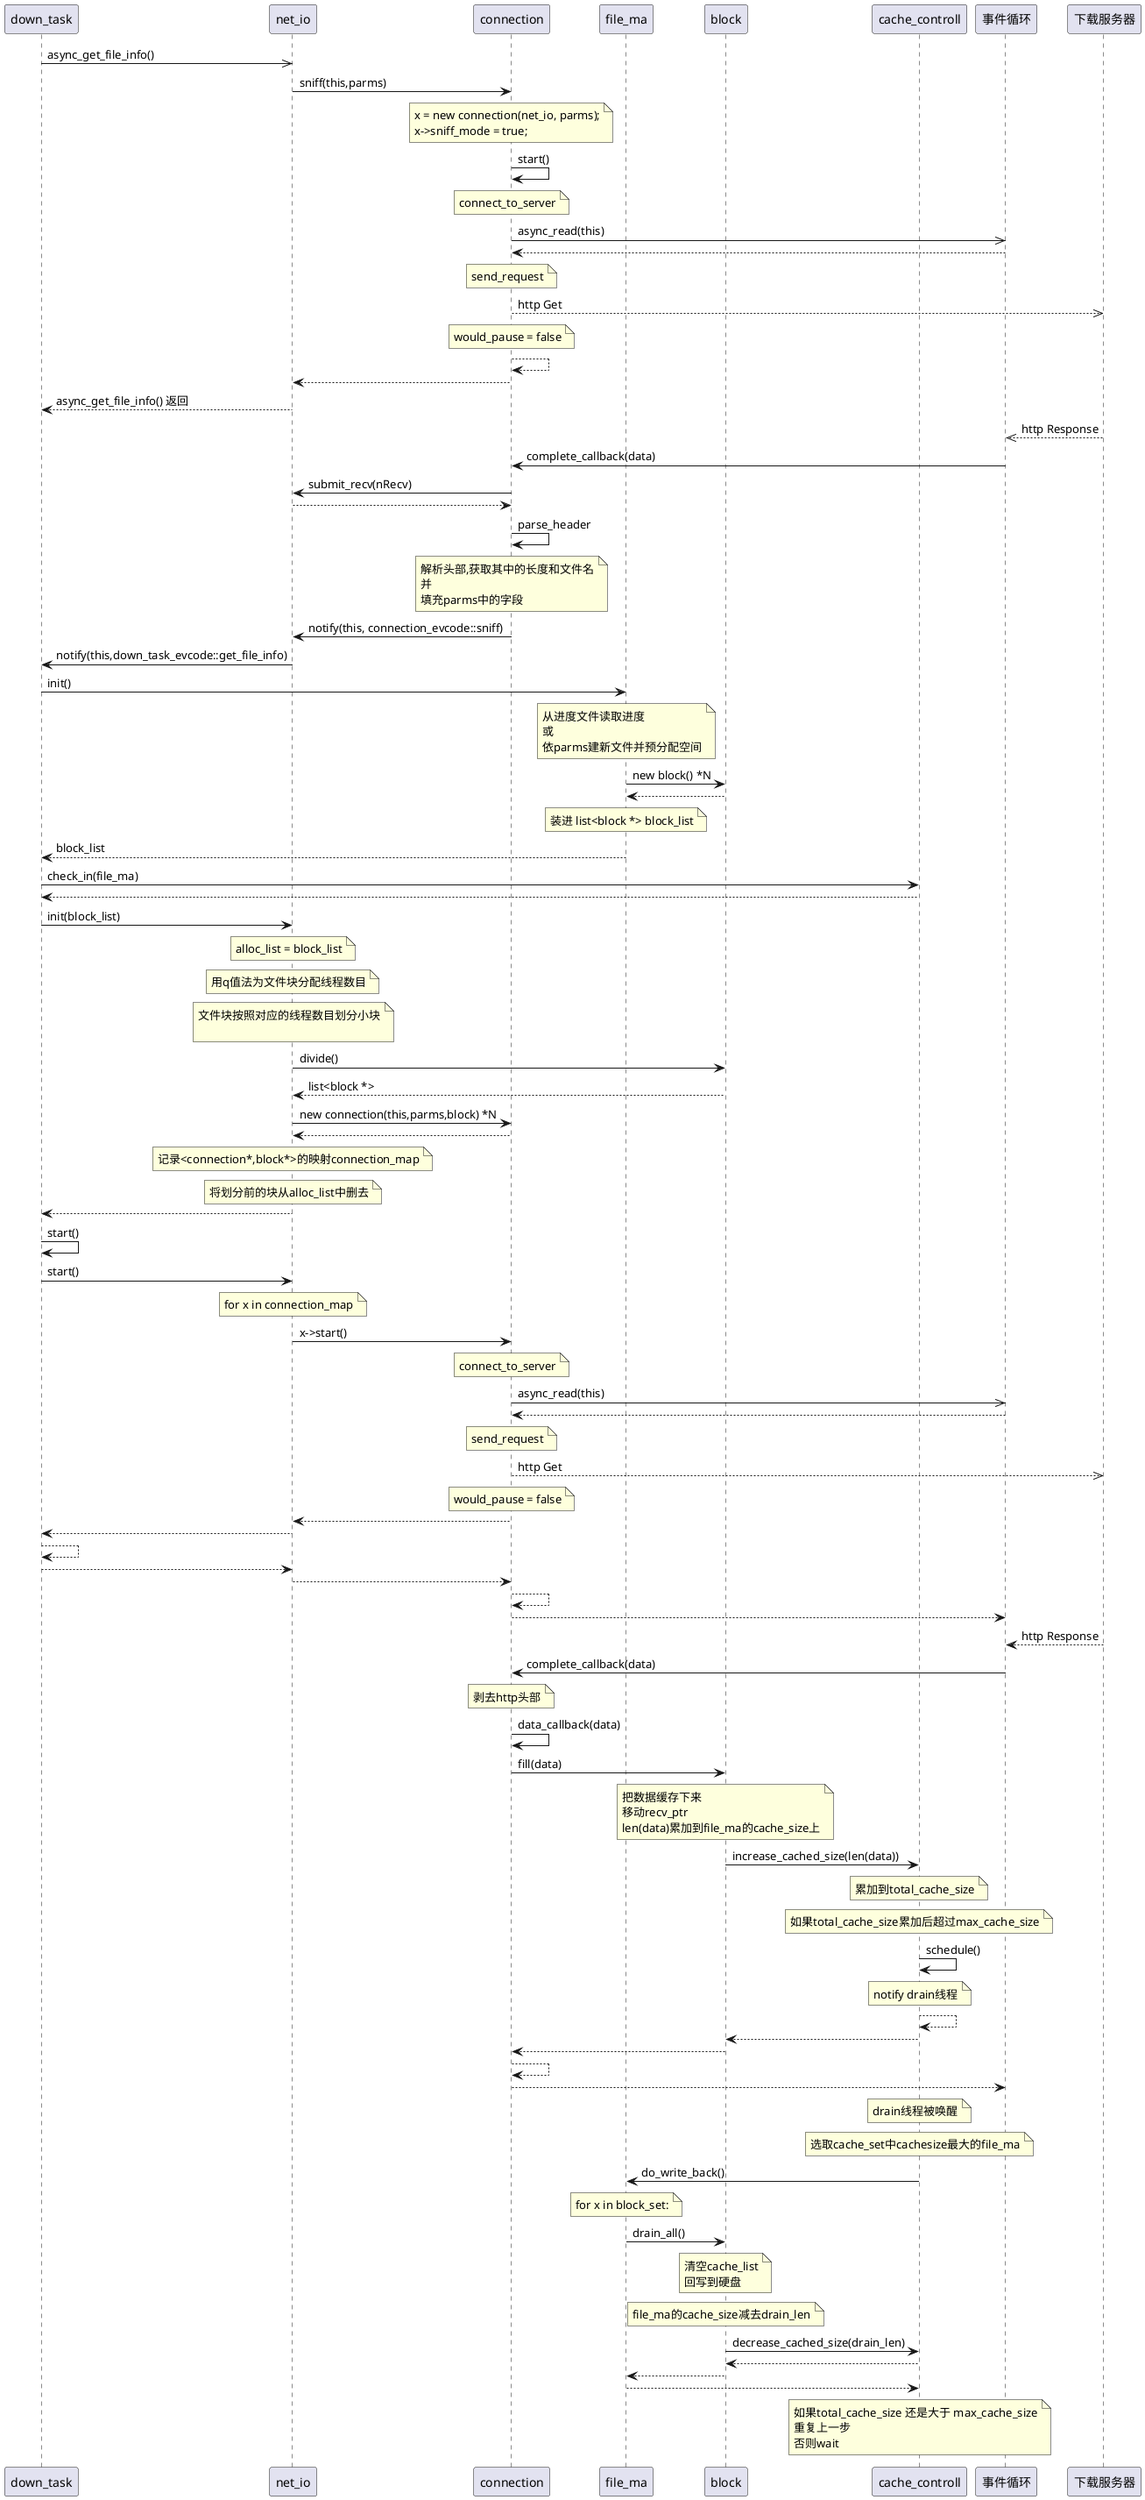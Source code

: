 @startuml
participant down_task
participant net_io
participant connection
participant file_ma
participant block
participant cache_controll
participant 事件循环
participant 下载服务器

down_task->>net_io: async_get_file_info()
net_io->connection: sniff(this,parms)
Note over connection:  x = new connection(net_io, parms);\nx->sniff_mode = true;
connection->connection: start()
Note over connection: connect_to_server
connection->>事件循环: async_read(this)
事件循环-->connection:
Note over connection: send_request
connection-->>下载服务器: http Get
Note over connection: would_pause = false
connection-->connection:
connection-->net_io:
net_io-->down_task: async_get_file_info() 返回
下载服务器-->>事件循环: http Response
事件循环->connection: complete_callback(data)
connection->net_io: submit_recv(nRecv)
net_io-->connection:
connection->connection:parse_header
Note over connection: 解析头部,获取其中的长度和文件名\n并\n填充parms中的字段
connection->net_io: notify(this, connection_evcode::sniff)
net_io->down_task: notify(this,down_task_evcode::get_file_info)
down_task->file_ma: init()
Note over file_ma: 从进度文件读取进度\n或\n依parms建新文件并预分配空间
file_ma->block: new block() *N
block-->file_ma:
Note over file_ma: 装进 list<block *> block_list
file_ma-->down_task: block_list
down_task->cache_controll: check_in(file_ma)
cache_controll-->down_task:
down_task->net_io: init(block_list)
Note over net_io: alloc_list = block_list
Note over net_io: 用q值法为文件块分配线程数目
Note over net_io: 文件块按照对应的线程数目划分小块\n
net_io->block: divide()
block-->net_io: list<block *>
net_io->connection: new connection(this,parms,block) *N
connection-->net_io:
Note over net_io: 记录<connection*,block*>的映射connection_map
Note over net_io: 将划分前的块从alloc_list中删去
net_io-->down_task:
down_task->down_task: start()
down_task->net_io: start()
Note over net_io: for x in connection_map
net_io->connection: x->start()
Note over connection: connect_to_server
connection->>事件循环: async_read(this)
事件循环-->connection:
Note over connection: send_request
connection-->>下载服务器: http Get
Note over connection: would_pause = false
connection-->net_io:
net_io-->down_task:
down_task-->down_task:
down_task-->net_io:
net_io-->connection:
connection-->connection:
connection-->事件循环:

下载服务器-->事件循环: http Response
事件循环->connection: complete_callback(data)
Note over connection: 剥去http头部
connection->connection: data_callback(data)
connection->block: fill(data)
Note over block: 把数据缓存下来\n移动recv_ptr\nlen(data)累加到file_ma的cache_size上
block->cache_controll: increase_cached_size(len(data))
Note over cache_controll: 累加到total_cache_size
Note over cache_controll: 如果total_cache_size累加后超过max_cache_size
cache_controll->cache_controll: schedule()
Note over cache_controll: notify drain线程
cache_controll-->cache_controll:
cache_controll-->block: 
block-->connection:
connection-->connection: 
connection-->事件循环: 
Note over cache_controll: drain线程被唤醒
Note over cache_controll: 选取cache_set中cachesize最大的file_ma
cache_controll->file_ma: do_write_back()
Note over file_ma: for x in block_set:
file_ma->block: drain_all()
Note over block: 清空cache_list\n回写到硬盘
NOte over block: file_ma的cache_size减去drain_len
block->cache_controll: decrease_cached_size(drain_len)
cache_controll-->block:
block-->file_ma: 
file_ma-->cache_controll:
Note over cache_controll: 如果total_cache_size 还是大于 max_cache_size\n重复上一步\n否则wait
@enduml
